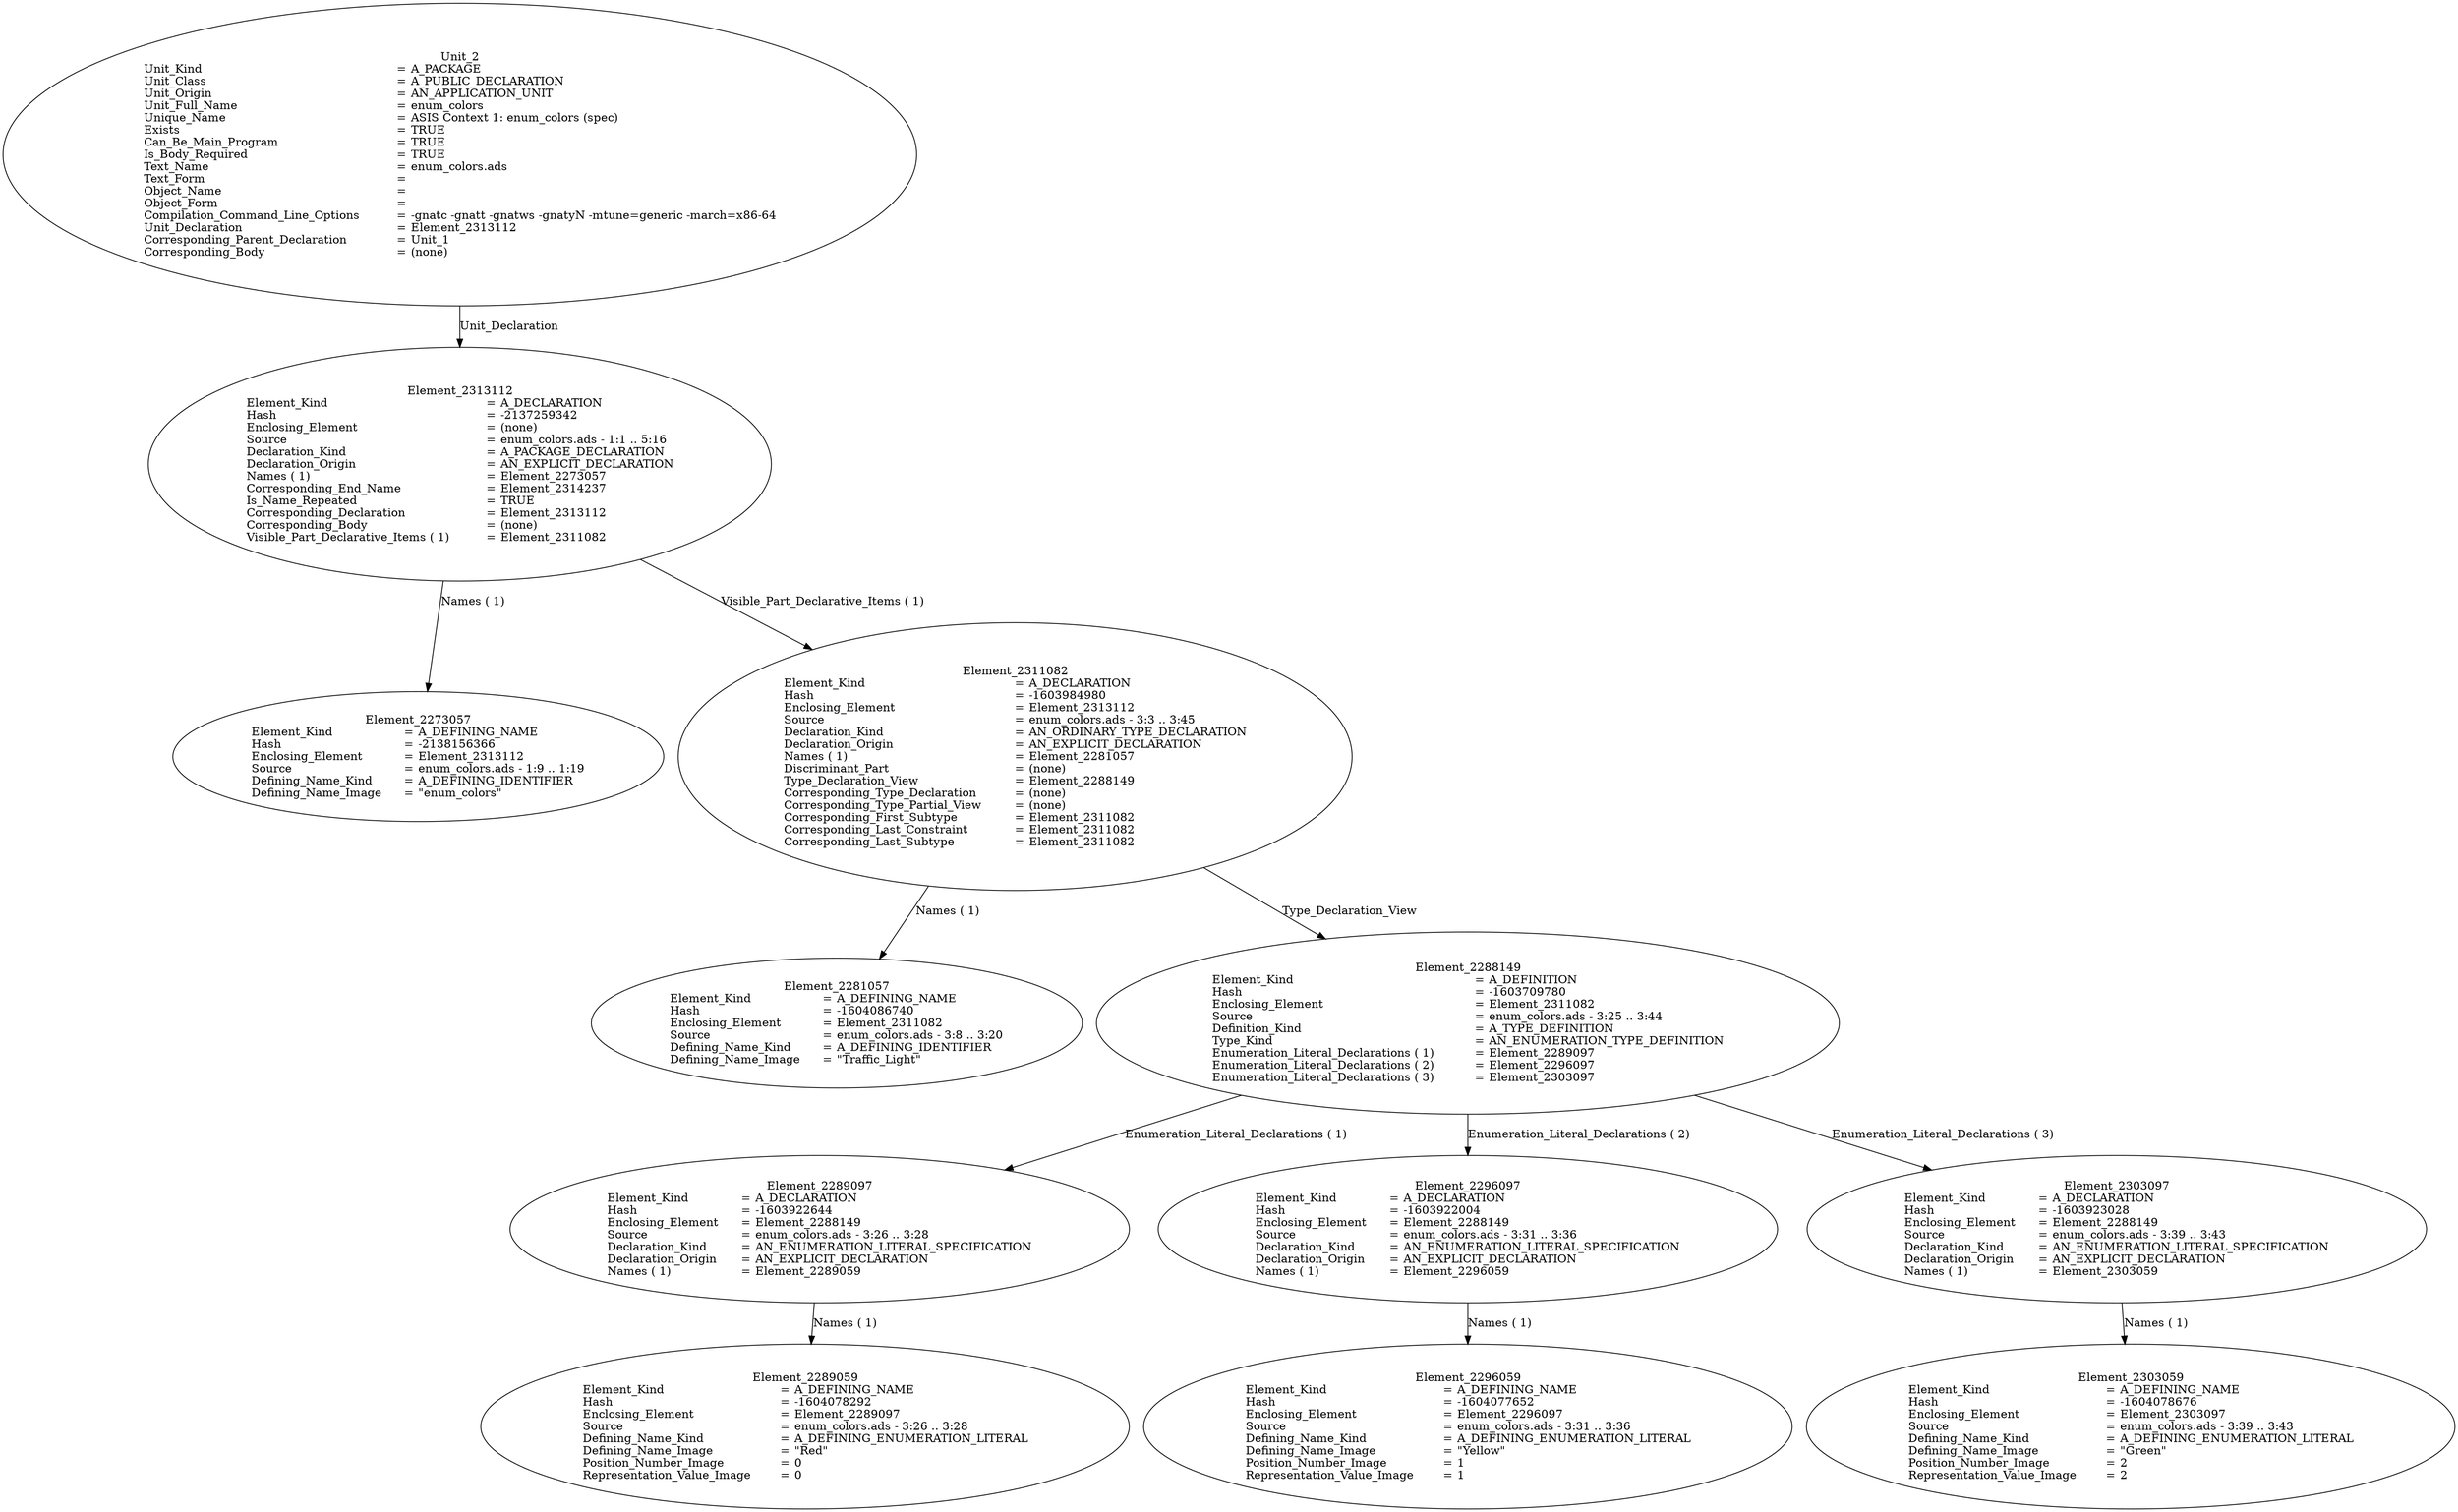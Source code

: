 digraph "enum_colors.adt" {
  Unit_2 -> Element_2313112
      [ label=Unit_Declaration ];
  Unit_2
      [ label=<<TABLE BORDER="0" CELLBORDER="0" CELLSPACING="0" CELLPADDING="0"> 
          <TR><TD COLSPAN="3">Unit_2</TD></TR>
          <TR><TD ALIGN="LEFT">Unit_Kind   </TD><TD> = </TD><TD ALIGN="LEFT">A_PACKAGE</TD></TR>
          <TR><TD ALIGN="LEFT">Unit_Class   </TD><TD> = </TD><TD ALIGN="LEFT">A_PUBLIC_DECLARATION</TD></TR>
          <TR><TD ALIGN="LEFT">Unit_Origin   </TD><TD> = </TD><TD ALIGN="LEFT">AN_APPLICATION_UNIT</TD></TR>
          <TR><TD ALIGN="LEFT">Unit_Full_Name    </TD><TD> = </TD><TD ALIGN="LEFT">enum_colors</TD></TR>
          <TR><TD ALIGN="LEFT">Unique_Name   </TD><TD> = </TD><TD ALIGN="LEFT">ASIS Context 1: enum_colors (spec)</TD></TR>
          <TR><TD ALIGN="LEFT">Exists  </TD><TD> = </TD><TD ALIGN="LEFT">TRUE</TD></TR>
          <TR><TD ALIGN="LEFT">Can_Be_Main_Program     </TD><TD> = </TD><TD ALIGN="LEFT">TRUE</TD></TR>
          <TR><TD ALIGN="LEFT">Is_Body_Required     </TD><TD> = </TD><TD ALIGN="LEFT">TRUE</TD></TR>
          <TR><TD ALIGN="LEFT">Text_Name   </TD><TD> = </TD><TD ALIGN="LEFT">enum_colors.ads</TD></TR>
          <TR><TD ALIGN="LEFT">Text_Form   </TD><TD> = </TD><TD ALIGN="LEFT"></TD></TR>
          <TR><TD ALIGN="LEFT">Object_Name   </TD><TD> = </TD><TD ALIGN="LEFT"></TD></TR>
          <TR><TD ALIGN="LEFT">Object_Form   </TD><TD> = </TD><TD ALIGN="LEFT"></TD></TR>
          <TR><TD ALIGN="LEFT">Compilation_Command_Line_Options         </TD><TD> = </TD><TD ALIGN="LEFT">-gnatc -gnatt -gnatws -gnatyN -mtune=generic -march=x86-64</TD></TR>
          <TR><TD ALIGN="LEFT">Unit_Declaration     </TD><TD> = </TD><TD ALIGN="LEFT">Element_2313112</TD></TR>
          <TR><TD ALIGN="LEFT">Corresponding_Parent_Declaration         </TD><TD> = </TD><TD ALIGN="LEFT">Unit_1</TD></TR>
          <TR><TD ALIGN="LEFT">Corresponding_Body     </TD><TD> = </TD><TD ALIGN="LEFT">(none)</TD></TR>
          </TABLE>> ];
  Element_2313112 -> Element_2273057
      [ label="Names ( 1)" ];
  Element_2313112 -> Element_2311082
      [ label="Visible_Part_Declarative_Items ( 1)" ];
  Element_2313112
      [ label=<<TABLE BORDER="0" CELLBORDER="0" CELLSPACING="0" CELLPADDING="0"> 
          <TR><TD COLSPAN="3">Element_2313112</TD></TR>
          <TR><TD ALIGN="LEFT">Element_Kind    </TD><TD> = </TD><TD ALIGN="LEFT">A_DECLARATION</TD></TR>
          <TR><TD ALIGN="LEFT">Hash  </TD><TD> = </TD><TD ALIGN="LEFT">-2137259342</TD></TR>
          <TR><TD ALIGN="LEFT">Enclosing_Element     </TD><TD> = </TD><TD ALIGN="LEFT">(none)</TD></TR>
          <TR><TD ALIGN="LEFT">Source  </TD><TD> = </TD><TD ALIGN="LEFT">enum_colors.ads - 1:1 .. 5:16</TD></TR>
          <TR><TD ALIGN="LEFT">Declaration_Kind     </TD><TD> = </TD><TD ALIGN="LEFT">A_PACKAGE_DECLARATION</TD></TR>
          <TR><TD ALIGN="LEFT">Declaration_Origin     </TD><TD> = </TD><TD ALIGN="LEFT">AN_EXPLICIT_DECLARATION</TD></TR>
          <TR><TD ALIGN="LEFT">Names ( 1)   </TD><TD> = </TD><TD ALIGN="LEFT">Element_2273057</TD></TR>
          <TR><TD ALIGN="LEFT">Corresponding_End_Name      </TD><TD> = </TD><TD ALIGN="LEFT">Element_2314237</TD></TR>
          <TR><TD ALIGN="LEFT">Is_Name_Repeated     </TD><TD> = </TD><TD ALIGN="LEFT">TRUE</TD></TR>
          <TR><TD ALIGN="LEFT">Corresponding_Declaration       </TD><TD> = </TD><TD ALIGN="LEFT">Element_2313112</TD></TR>
          <TR><TD ALIGN="LEFT">Corresponding_Body     </TD><TD> = </TD><TD ALIGN="LEFT">(none)</TD></TR>
          <TR><TD ALIGN="LEFT">Visible_Part_Declarative_Items ( 1)         </TD><TD> = </TD><TD ALIGN="LEFT">Element_2311082</TD></TR>
          </TABLE>> ];
  Element_2273057
      [ label=<<TABLE BORDER="0" CELLBORDER="0" CELLSPACING="0" CELLPADDING="0"> 
          <TR><TD COLSPAN="3">Element_2273057</TD></TR>
          <TR><TD ALIGN="LEFT">Element_Kind    </TD><TD> = </TD><TD ALIGN="LEFT">A_DEFINING_NAME</TD></TR>
          <TR><TD ALIGN="LEFT">Hash  </TD><TD> = </TD><TD ALIGN="LEFT">-2138156366</TD></TR>
          <TR><TD ALIGN="LEFT">Enclosing_Element     </TD><TD> = </TD><TD ALIGN="LEFT">Element_2313112</TD></TR>
          <TR><TD ALIGN="LEFT">Source  </TD><TD> = </TD><TD ALIGN="LEFT">enum_colors.ads - 1:9 .. 1:19</TD></TR>
          <TR><TD ALIGN="LEFT">Defining_Name_Kind     </TD><TD> = </TD><TD ALIGN="LEFT">A_DEFINING_IDENTIFIER</TD></TR>
          <TR><TD ALIGN="LEFT">Defining_Name_Image     </TD><TD> = </TD><TD ALIGN="LEFT">"enum_colors"</TD></TR>
          </TABLE>> ];
  Element_2311082 -> Element_2281057
      [ label="Names ( 1)" ];
  Element_2311082 -> Element_2288149
      [ label=Type_Declaration_View ];
  Element_2311082
      [ label=<<TABLE BORDER="0" CELLBORDER="0" CELLSPACING="0" CELLPADDING="0"> 
          <TR><TD COLSPAN="3">Element_2311082</TD></TR>
          <TR><TD ALIGN="LEFT">Element_Kind    </TD><TD> = </TD><TD ALIGN="LEFT">A_DECLARATION</TD></TR>
          <TR><TD ALIGN="LEFT">Hash  </TD><TD> = </TD><TD ALIGN="LEFT">-1603984980</TD></TR>
          <TR><TD ALIGN="LEFT">Enclosing_Element     </TD><TD> = </TD><TD ALIGN="LEFT">Element_2313112</TD></TR>
          <TR><TD ALIGN="LEFT">Source  </TD><TD> = </TD><TD ALIGN="LEFT">enum_colors.ads - 3:3 .. 3:45</TD></TR>
          <TR><TD ALIGN="LEFT">Declaration_Kind     </TD><TD> = </TD><TD ALIGN="LEFT">AN_ORDINARY_TYPE_DECLARATION</TD></TR>
          <TR><TD ALIGN="LEFT">Declaration_Origin     </TD><TD> = </TD><TD ALIGN="LEFT">AN_EXPLICIT_DECLARATION</TD></TR>
          <TR><TD ALIGN="LEFT">Names ( 1)   </TD><TD> = </TD><TD ALIGN="LEFT">Element_2281057</TD></TR>
          <TR><TD ALIGN="LEFT">Discriminant_Part     </TD><TD> = </TD><TD ALIGN="LEFT">(none)</TD></TR>
          <TR><TD ALIGN="LEFT">Type_Declaration_View      </TD><TD> = </TD><TD ALIGN="LEFT">Element_2288149</TD></TR>
          <TR><TD ALIGN="LEFT">Corresponding_Type_Declaration        </TD><TD> = </TD><TD ALIGN="LEFT">(none)</TD></TR>
          <TR><TD ALIGN="LEFT">Corresponding_Type_Partial_View        </TD><TD> = </TD><TD ALIGN="LEFT">(none)</TD></TR>
          <TR><TD ALIGN="LEFT">Corresponding_First_Subtype       </TD><TD> = </TD><TD ALIGN="LEFT">Element_2311082</TD></TR>
          <TR><TD ALIGN="LEFT">Corresponding_Last_Constraint        </TD><TD> = </TD><TD ALIGN="LEFT">Element_2311082</TD></TR>
          <TR><TD ALIGN="LEFT">Corresponding_Last_Subtype       </TD><TD> = </TD><TD ALIGN="LEFT">Element_2311082</TD></TR>
          </TABLE>> ];
  Element_2281057
      [ label=<<TABLE BORDER="0" CELLBORDER="0" CELLSPACING="0" CELLPADDING="0"> 
          <TR><TD COLSPAN="3">Element_2281057</TD></TR>
          <TR><TD ALIGN="LEFT">Element_Kind    </TD><TD> = </TD><TD ALIGN="LEFT">A_DEFINING_NAME</TD></TR>
          <TR><TD ALIGN="LEFT">Hash  </TD><TD> = </TD><TD ALIGN="LEFT">-1604086740</TD></TR>
          <TR><TD ALIGN="LEFT">Enclosing_Element     </TD><TD> = </TD><TD ALIGN="LEFT">Element_2311082</TD></TR>
          <TR><TD ALIGN="LEFT">Source  </TD><TD> = </TD><TD ALIGN="LEFT">enum_colors.ads - 3:8 .. 3:20</TD></TR>
          <TR><TD ALIGN="LEFT">Defining_Name_Kind     </TD><TD> = </TD><TD ALIGN="LEFT">A_DEFINING_IDENTIFIER</TD></TR>
          <TR><TD ALIGN="LEFT">Defining_Name_Image     </TD><TD> = </TD><TD ALIGN="LEFT">"Traffic_Light"</TD></TR>
          </TABLE>> ];
  Element_2288149 -> Element_2289097
      [ label="Enumeration_Literal_Declarations ( 1)" ];
  Element_2288149 -> Element_2296097
      [ label="Enumeration_Literal_Declarations ( 2)" ];
  Element_2288149 -> Element_2303097
      [ label="Enumeration_Literal_Declarations ( 3)" ];
  Element_2288149
      [ label=<<TABLE BORDER="0" CELLBORDER="0" CELLSPACING="0" CELLPADDING="0"> 
          <TR><TD COLSPAN="3">Element_2288149</TD></TR>
          <TR><TD ALIGN="LEFT">Element_Kind    </TD><TD> = </TD><TD ALIGN="LEFT">A_DEFINITION</TD></TR>
          <TR><TD ALIGN="LEFT">Hash  </TD><TD> = </TD><TD ALIGN="LEFT">-1603709780</TD></TR>
          <TR><TD ALIGN="LEFT">Enclosing_Element     </TD><TD> = </TD><TD ALIGN="LEFT">Element_2311082</TD></TR>
          <TR><TD ALIGN="LEFT">Source  </TD><TD> = </TD><TD ALIGN="LEFT">enum_colors.ads - 3:25 .. 3:44</TD></TR>
          <TR><TD ALIGN="LEFT">Definition_Kind    </TD><TD> = </TD><TD ALIGN="LEFT">A_TYPE_DEFINITION</TD></TR>
          <TR><TD ALIGN="LEFT">Type_Kind   </TD><TD> = </TD><TD ALIGN="LEFT">AN_ENUMERATION_TYPE_DEFINITION</TD></TR>
          <TR><TD ALIGN="LEFT">Enumeration_Literal_Declarations ( 1)          </TD><TD> = </TD><TD ALIGN="LEFT">Element_2289097</TD></TR>
          <TR><TD ALIGN="LEFT">Enumeration_Literal_Declarations ( 2)          </TD><TD> = </TD><TD ALIGN="LEFT">Element_2296097</TD></TR>
          <TR><TD ALIGN="LEFT">Enumeration_Literal_Declarations ( 3)          </TD><TD> = </TD><TD ALIGN="LEFT">Element_2303097</TD></TR>
          </TABLE>> ];
  Element_2289097 -> Element_2289059
      [ label="Names ( 1)" ];
  Element_2289097
      [ label=<<TABLE BORDER="0" CELLBORDER="0" CELLSPACING="0" CELLPADDING="0"> 
          <TR><TD COLSPAN="3">Element_2289097</TD></TR>
          <TR><TD ALIGN="LEFT">Element_Kind    </TD><TD> = </TD><TD ALIGN="LEFT">A_DECLARATION</TD></TR>
          <TR><TD ALIGN="LEFT">Hash  </TD><TD> = </TD><TD ALIGN="LEFT">-1603922644</TD></TR>
          <TR><TD ALIGN="LEFT">Enclosing_Element     </TD><TD> = </TD><TD ALIGN="LEFT">Element_2288149</TD></TR>
          <TR><TD ALIGN="LEFT">Source  </TD><TD> = </TD><TD ALIGN="LEFT">enum_colors.ads - 3:26 .. 3:28</TD></TR>
          <TR><TD ALIGN="LEFT">Declaration_Kind     </TD><TD> = </TD><TD ALIGN="LEFT">AN_ENUMERATION_LITERAL_SPECIFICATION</TD></TR>
          <TR><TD ALIGN="LEFT">Declaration_Origin     </TD><TD> = </TD><TD ALIGN="LEFT">AN_EXPLICIT_DECLARATION</TD></TR>
          <TR><TD ALIGN="LEFT">Names ( 1)   </TD><TD> = </TD><TD ALIGN="LEFT">Element_2289059</TD></TR>
          </TABLE>> ];
  Element_2289059
      [ label=<<TABLE BORDER="0" CELLBORDER="0" CELLSPACING="0" CELLPADDING="0"> 
          <TR><TD COLSPAN="3">Element_2289059</TD></TR>
          <TR><TD ALIGN="LEFT">Element_Kind    </TD><TD> = </TD><TD ALIGN="LEFT">A_DEFINING_NAME</TD></TR>
          <TR><TD ALIGN="LEFT">Hash  </TD><TD> = </TD><TD ALIGN="LEFT">-1604078292</TD></TR>
          <TR><TD ALIGN="LEFT">Enclosing_Element     </TD><TD> = </TD><TD ALIGN="LEFT">Element_2289097</TD></TR>
          <TR><TD ALIGN="LEFT">Source  </TD><TD> = </TD><TD ALIGN="LEFT">enum_colors.ads - 3:26 .. 3:28</TD></TR>
          <TR><TD ALIGN="LEFT">Defining_Name_Kind     </TD><TD> = </TD><TD ALIGN="LEFT">A_DEFINING_ENUMERATION_LITERAL</TD></TR>
          <TR><TD ALIGN="LEFT">Defining_Name_Image     </TD><TD> = </TD><TD ALIGN="LEFT">"Red"</TD></TR>
          <TR><TD ALIGN="LEFT">Position_Number_Image      </TD><TD> = </TD><TD ALIGN="LEFT">0</TD></TR>
          <TR><TD ALIGN="LEFT">Representation_Value_Image       </TD><TD> = </TD><TD ALIGN="LEFT">0</TD></TR>
          </TABLE>> ];
  Element_2296097 -> Element_2296059
      [ label="Names ( 1)" ];
  Element_2296097
      [ label=<<TABLE BORDER="0" CELLBORDER="0" CELLSPACING="0" CELLPADDING="0"> 
          <TR><TD COLSPAN="3">Element_2296097</TD></TR>
          <TR><TD ALIGN="LEFT">Element_Kind    </TD><TD> = </TD><TD ALIGN="LEFT">A_DECLARATION</TD></TR>
          <TR><TD ALIGN="LEFT">Hash  </TD><TD> = </TD><TD ALIGN="LEFT">-1603922004</TD></TR>
          <TR><TD ALIGN="LEFT">Enclosing_Element     </TD><TD> = </TD><TD ALIGN="LEFT">Element_2288149</TD></TR>
          <TR><TD ALIGN="LEFT">Source  </TD><TD> = </TD><TD ALIGN="LEFT">enum_colors.ads - 3:31 .. 3:36</TD></TR>
          <TR><TD ALIGN="LEFT">Declaration_Kind     </TD><TD> = </TD><TD ALIGN="LEFT">AN_ENUMERATION_LITERAL_SPECIFICATION</TD></TR>
          <TR><TD ALIGN="LEFT">Declaration_Origin     </TD><TD> = </TD><TD ALIGN="LEFT">AN_EXPLICIT_DECLARATION</TD></TR>
          <TR><TD ALIGN="LEFT">Names ( 1)   </TD><TD> = </TD><TD ALIGN="LEFT">Element_2296059</TD></TR>
          </TABLE>> ];
  Element_2296059
      [ label=<<TABLE BORDER="0" CELLBORDER="0" CELLSPACING="0" CELLPADDING="0"> 
          <TR><TD COLSPAN="3">Element_2296059</TD></TR>
          <TR><TD ALIGN="LEFT">Element_Kind    </TD><TD> = </TD><TD ALIGN="LEFT">A_DEFINING_NAME</TD></TR>
          <TR><TD ALIGN="LEFT">Hash  </TD><TD> = </TD><TD ALIGN="LEFT">-1604077652</TD></TR>
          <TR><TD ALIGN="LEFT">Enclosing_Element     </TD><TD> = </TD><TD ALIGN="LEFT">Element_2296097</TD></TR>
          <TR><TD ALIGN="LEFT">Source  </TD><TD> = </TD><TD ALIGN="LEFT">enum_colors.ads - 3:31 .. 3:36</TD></TR>
          <TR><TD ALIGN="LEFT">Defining_Name_Kind     </TD><TD> = </TD><TD ALIGN="LEFT">A_DEFINING_ENUMERATION_LITERAL</TD></TR>
          <TR><TD ALIGN="LEFT">Defining_Name_Image     </TD><TD> = </TD><TD ALIGN="LEFT">"Yellow"</TD></TR>
          <TR><TD ALIGN="LEFT">Position_Number_Image      </TD><TD> = </TD><TD ALIGN="LEFT">1</TD></TR>
          <TR><TD ALIGN="LEFT">Representation_Value_Image       </TD><TD> = </TD><TD ALIGN="LEFT">1</TD></TR>
          </TABLE>> ];
  Element_2303097 -> Element_2303059
      [ label="Names ( 1)" ];
  Element_2303097
      [ label=<<TABLE BORDER="0" CELLBORDER="0" CELLSPACING="0" CELLPADDING="0"> 
          <TR><TD COLSPAN="3">Element_2303097</TD></TR>
          <TR><TD ALIGN="LEFT">Element_Kind    </TD><TD> = </TD><TD ALIGN="LEFT">A_DECLARATION</TD></TR>
          <TR><TD ALIGN="LEFT">Hash  </TD><TD> = </TD><TD ALIGN="LEFT">-1603923028</TD></TR>
          <TR><TD ALIGN="LEFT">Enclosing_Element     </TD><TD> = </TD><TD ALIGN="LEFT">Element_2288149</TD></TR>
          <TR><TD ALIGN="LEFT">Source  </TD><TD> = </TD><TD ALIGN="LEFT">enum_colors.ads - 3:39 .. 3:43</TD></TR>
          <TR><TD ALIGN="LEFT">Declaration_Kind     </TD><TD> = </TD><TD ALIGN="LEFT">AN_ENUMERATION_LITERAL_SPECIFICATION</TD></TR>
          <TR><TD ALIGN="LEFT">Declaration_Origin     </TD><TD> = </TD><TD ALIGN="LEFT">AN_EXPLICIT_DECLARATION</TD></TR>
          <TR><TD ALIGN="LEFT">Names ( 1)   </TD><TD> = </TD><TD ALIGN="LEFT">Element_2303059</TD></TR>
          </TABLE>> ];
  Element_2303059
      [ label=<<TABLE BORDER="0" CELLBORDER="0" CELLSPACING="0" CELLPADDING="0"> 
          <TR><TD COLSPAN="3">Element_2303059</TD></TR>
          <TR><TD ALIGN="LEFT">Element_Kind    </TD><TD> = </TD><TD ALIGN="LEFT">A_DEFINING_NAME</TD></TR>
          <TR><TD ALIGN="LEFT">Hash  </TD><TD> = </TD><TD ALIGN="LEFT">-1604078676</TD></TR>
          <TR><TD ALIGN="LEFT">Enclosing_Element     </TD><TD> = </TD><TD ALIGN="LEFT">Element_2303097</TD></TR>
          <TR><TD ALIGN="LEFT">Source  </TD><TD> = </TD><TD ALIGN="LEFT">enum_colors.ads - 3:39 .. 3:43</TD></TR>
          <TR><TD ALIGN="LEFT">Defining_Name_Kind     </TD><TD> = </TD><TD ALIGN="LEFT">A_DEFINING_ENUMERATION_LITERAL</TD></TR>
          <TR><TD ALIGN="LEFT">Defining_Name_Image     </TD><TD> = </TD><TD ALIGN="LEFT">"Green"</TD></TR>
          <TR><TD ALIGN="LEFT">Position_Number_Image      </TD><TD> = </TD><TD ALIGN="LEFT">2</TD></TR>
          <TR><TD ALIGN="LEFT">Representation_Value_Image       </TD><TD> = </TD><TD ALIGN="LEFT">2</TD></TR>
          </TABLE>> ]
}
